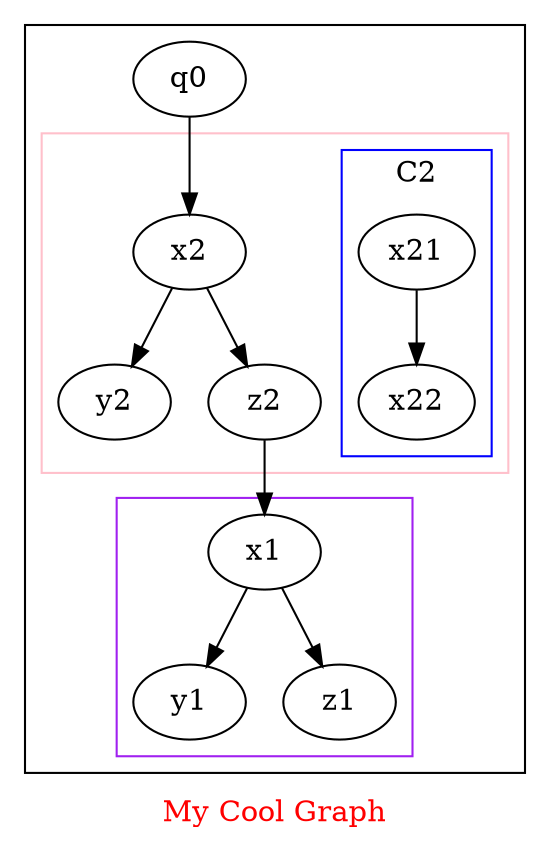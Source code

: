 digraph G {
	subgraph clusterSurround1 {

		subgraph cluster1 {
			graph [color=purple]
			x1 -> y1 
			x1 -> z1 
		}
		subgraph cluster2 {
			graph [color=pink]
			x2 -> y2 
			x2 -> z2
			subgraph cluster2a {
				graph [color=blue  label=C2 boss=worker]			
				x21 ->x22
			}
		}
		q0 -> x2;
		z2 -> x1
	}
	graph [label="My Cool Graph" fontcolor=red id=boss]  //  this line will be repositioned
}

